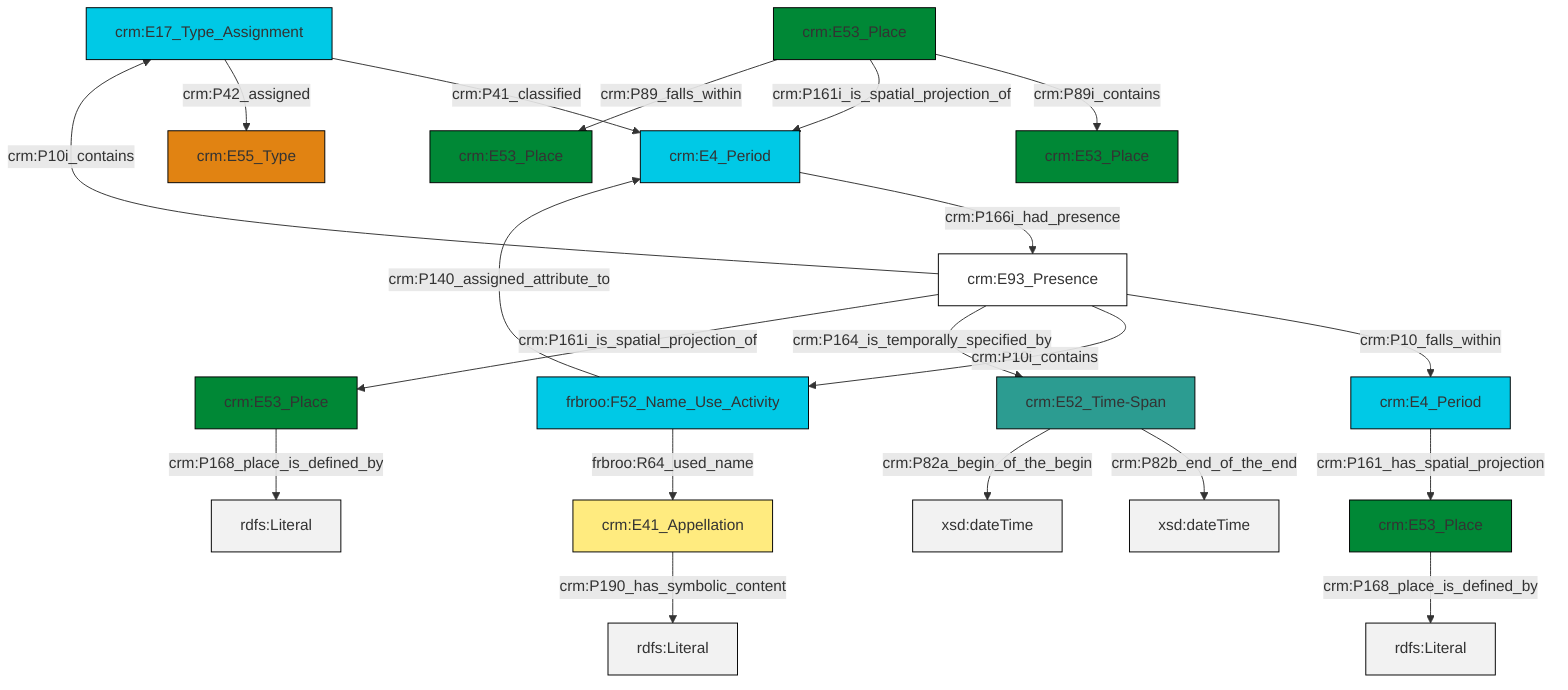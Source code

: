 graph TD
classDef Literal fill:#f2f2f2,stroke:#000000;
classDef CRM_Entity fill:#FFFFFF,stroke:#000000;
classDef Temporal_Entity fill:#00C9E6, stroke:#000000;
classDef Type fill:#E18312, stroke:#000000;
classDef Time-Span fill:#2C9C91, stroke:#000000;
classDef Appellation fill:#FFEB7F, stroke:#000000;
classDef Place fill:#008836, stroke:#000000;
classDef Persistent_Item fill:#B266B2, stroke:#000000;
classDef Conceptual_Object fill:#FFD700, stroke:#000000;
classDef Physical_Thing fill:#D2B48C, stroke:#000000;
classDef Actor fill:#f58aad, stroke:#000000;
classDef PC_Classes fill:#4ce600, stroke:#000000;
classDef Multi fill:#cccccc,stroke:#000000;

4["crm:E53_Place"]:::Place -->|crm:P168_place_is_defined_by| 5[rdfs:Literal]:::Literal
2["crm:E17_Type_Assignment"]:::Temporal_Entity -->|crm:P41_classified| 10["crm:E4_Period"]:::Temporal_Entity
6["crm:E41_Appellation"]:::Appellation -->|crm:P190_has_symbolic_content| 11[rdfs:Literal]:::Literal
2["crm:E17_Type_Assignment"]:::Temporal_Entity -->|crm:P42_assigned| 0["crm:E55_Type"]:::Type
16["crm:E93_Presence"]:::CRM_Entity -->|crm:P10_falls_within| 14["crm:E4_Period"]:::Temporal_Entity
12["crm:E53_Place"]:::Place -->|crm:P89i_contains| 17["crm:E53_Place"]:::Place
16["crm:E93_Presence"]:::CRM_Entity -->|crm:P10i_contains| 2["crm:E17_Type_Assignment"]:::Temporal_Entity
8["crm:E53_Place"]:::Place -->|crm:P168_place_is_defined_by| 18[rdfs:Literal]:::Literal
19["frbroo:F52_Name_Use_Activity"]:::Temporal_Entity -->|frbroo:R64_used_name| 6["crm:E41_Appellation"]:::Appellation
24["crm:E52_Time-Span"]:::Time-Span -->|crm:P82b_end_of_the_end| 25[xsd:dateTime]:::Literal
12["crm:E53_Place"]:::Place -->|crm:P161i_is_spatial_projection_of| 10["crm:E4_Period"]:::Temporal_Entity
16["crm:E93_Presence"]:::CRM_Entity -->|crm:P10i_contains| 19["frbroo:F52_Name_Use_Activity"]:::Temporal_Entity
24["crm:E52_Time-Span"]:::Time-Span -->|crm:P82a_begin_of_the_begin| 26[xsd:dateTime]:::Literal
19["frbroo:F52_Name_Use_Activity"]:::Temporal_Entity -->|crm:P140_assigned_attribute_to| 10["crm:E4_Period"]:::Temporal_Entity
16["crm:E93_Presence"]:::CRM_Entity -->|crm:P164_is_temporally_specified_by| 24["crm:E52_Time-Span"]:::Time-Span
10["crm:E4_Period"]:::Temporal_Entity -->|crm:P166i_had_presence| 16["crm:E93_Presence"]:::CRM_Entity
14["crm:E4_Period"]:::Temporal_Entity -->|crm:P161_has_spatial_projection| 4["crm:E53_Place"]:::Place
12["crm:E53_Place"]:::Place -->|crm:P89_falls_within| 20["crm:E53_Place"]:::Place
16["crm:E93_Presence"]:::CRM_Entity -->|crm:P161i_is_spatial_projection_of| 8["crm:E53_Place"]:::Place